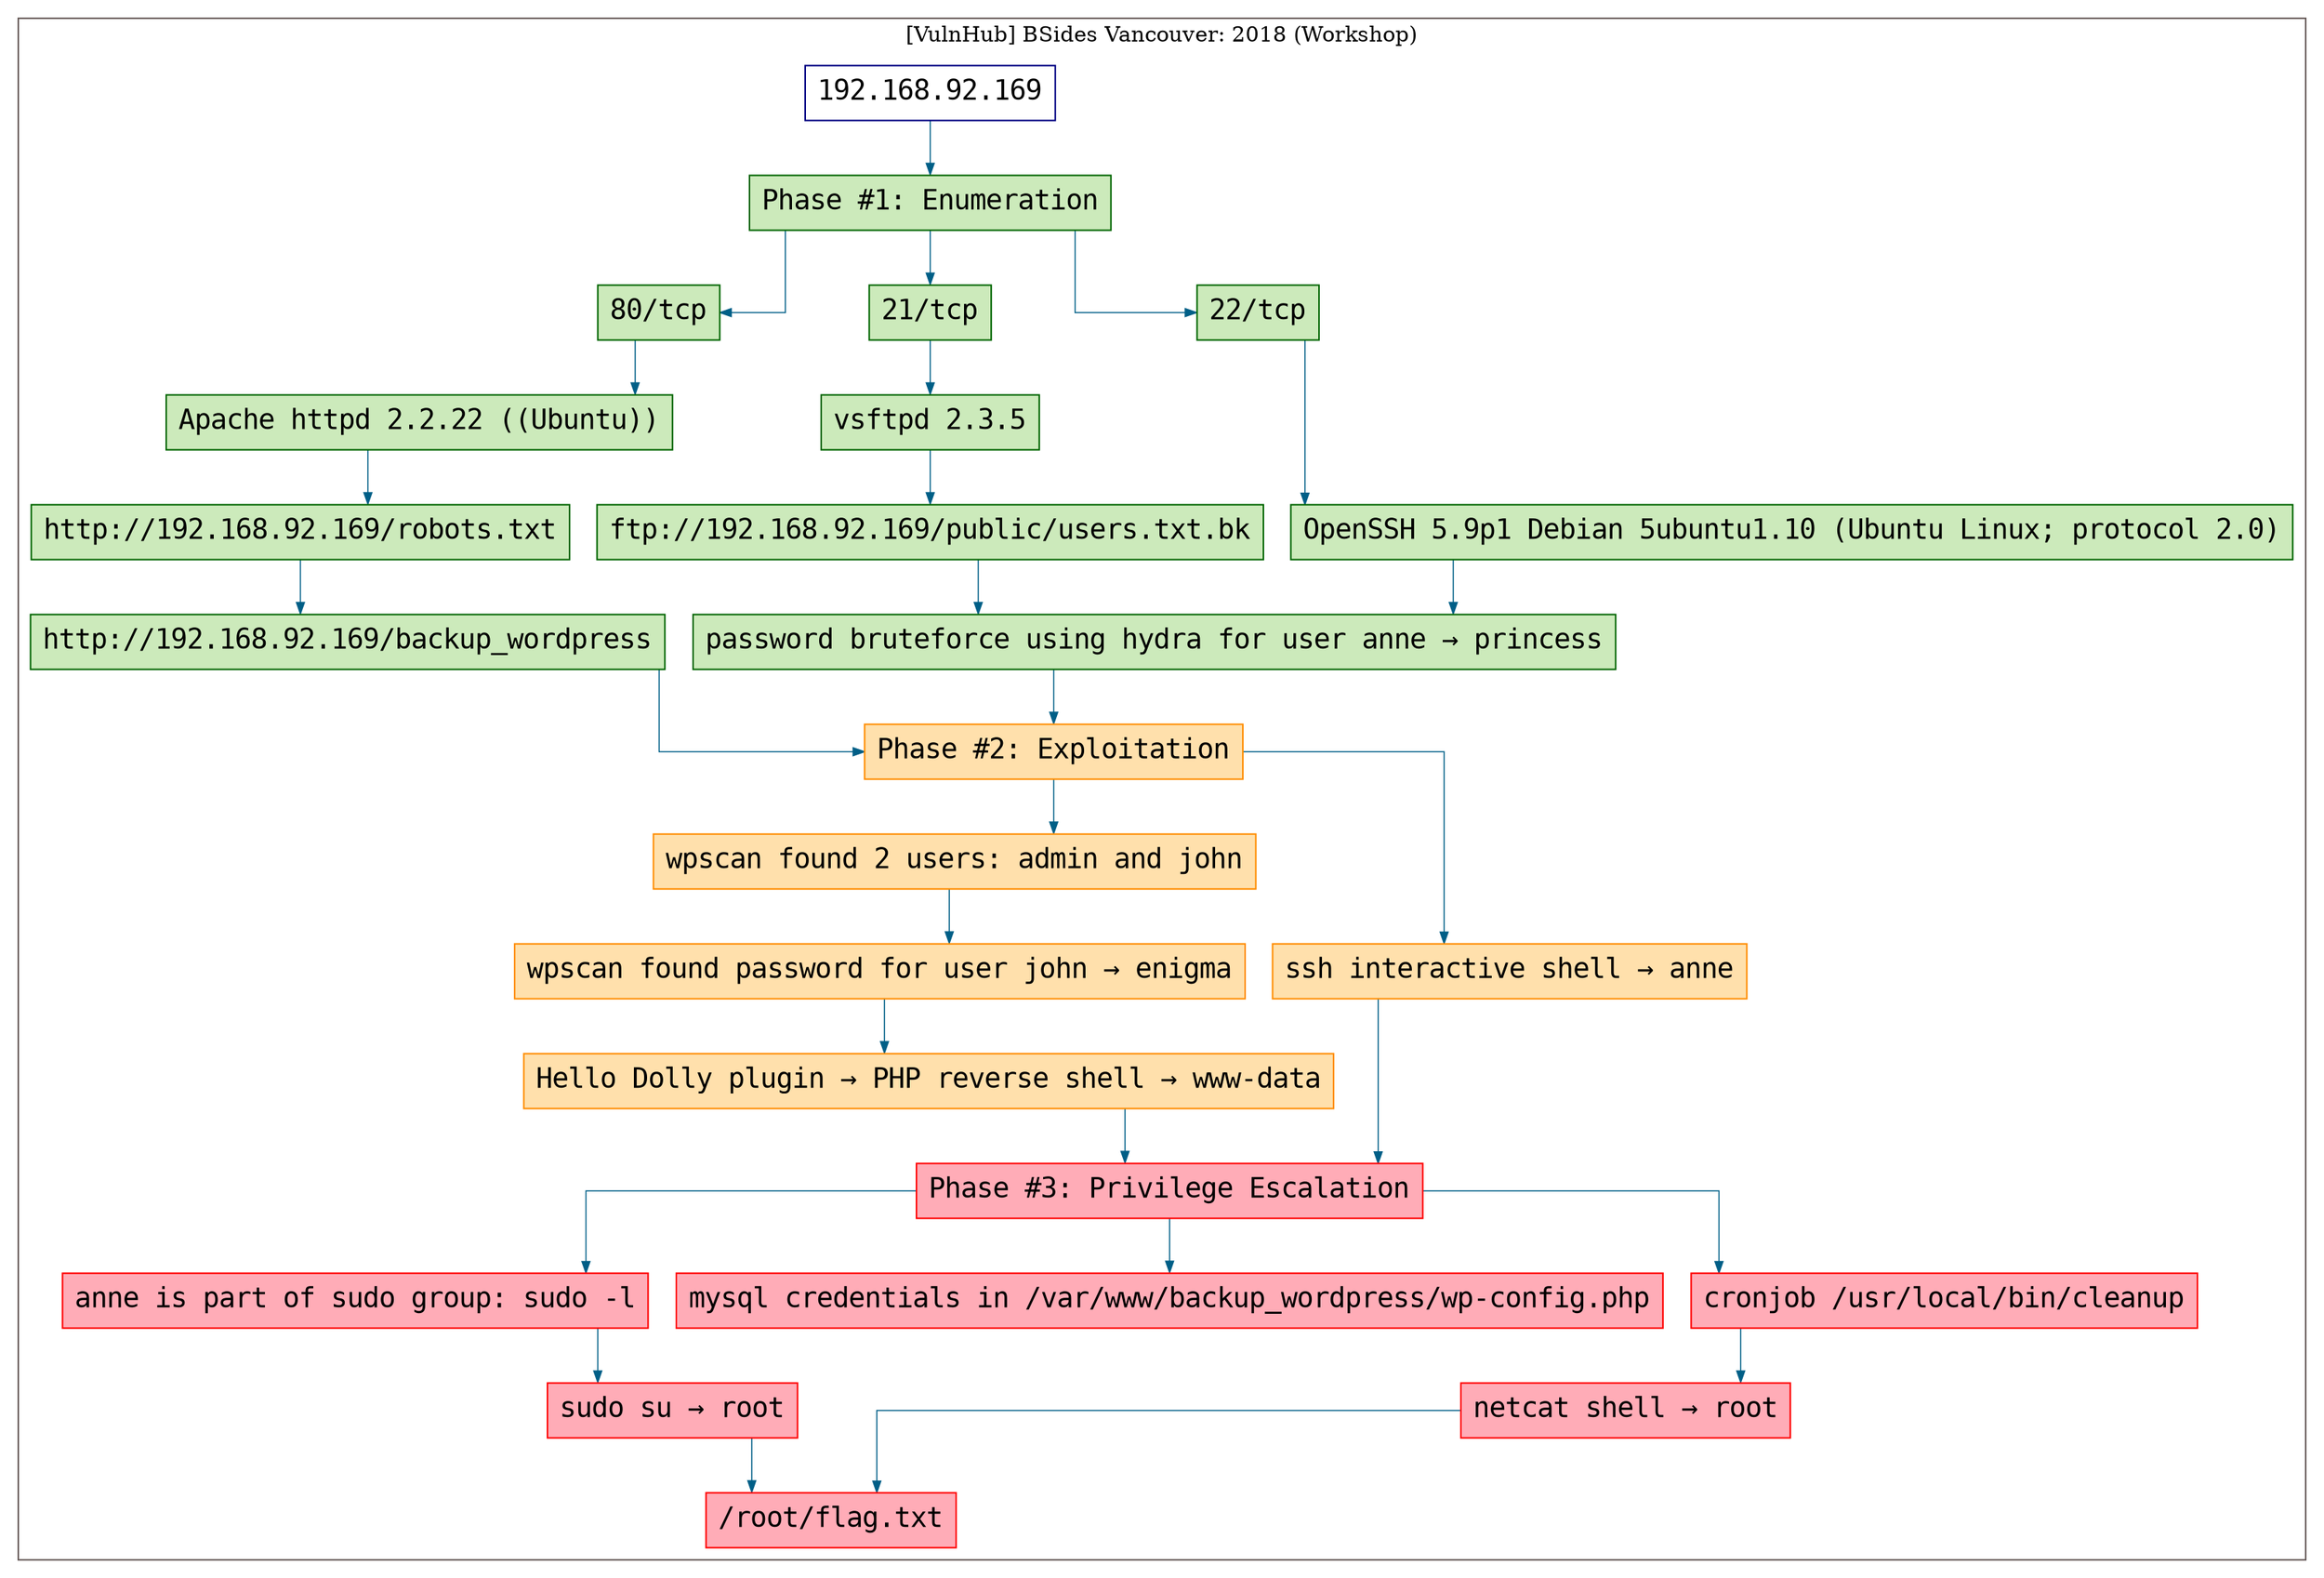 digraph G {
  #rankdir=LR;
  nodesdictep=1.0; splines="ortho"; K=0.6; overlap=scale; fixedsize=true; resolution=72; bgcolor="#ffffff"; outputorder="edgesfirst";
  node [fontname="courier" fontsize=18 shape=box width=0.25 fillcolor="white" style="filled,solid"];
  edge [style=solid color="#005f87" penwidth=0.75 arrowsize=0.75];

  0[label="192.168.92.169" color="navyblue" fillcolor="#ffffff" tooltip="[VulnHub] BSides Vancouver: 2018 (Workshop)"];
  10[label="Phase #3: Privilege Escalation" color="red" fillcolor="#ffacb7" tooltip="Phase #3:Privilege Escalation"];
  11[label="anne is part of sudo group: sudo -l" color="red" fillcolor="#ffacb7" tooltip="Phase #3:Privilege Escalation"];
  12[label="sudo su → root" color="red" fillcolor="#ffacb7" tooltip="Phase #3:Privilege Escalation"];
  13[label="/root/flag.txt" color="red" fillcolor="#ffacb7" tooltip="Phase #3:Privilege Escalation"];
  14[label="80/tcp" color="darkgreen" fillcolor="#cceabb" tooltip="Phase #1:Enumeration"];
  15[label="Apache httpd 2.2.22 ((Ubuntu))" color="darkgreen" fillcolor="#cceabb" tooltip="Phase #1:Enumeration"];
  16[label="http://192.168.92.169/robots.txt" color="darkgreen" fillcolor="#cceabb" tooltip="Phase #1:Enumeration"];
  17[label="http://192.168.92.169/backup_wordpress" color="darkgreen" fillcolor="#cceabb" tooltip="Phase #1:Enumeration"];
  18[label="wpscan found 2 users: admin and john" color="darkorange" fillcolor="#ffe0ac" tooltip="Phase #2:Exploitation"];
  19[label="wpscan found password for user john → enigma" color="darkorange" fillcolor="#ffe0ac" tooltip="Phase #2:Exploitation"];
  1[label="Phase #1: Enumeration" color="darkgreen" fillcolor="#cceabb" tooltip="Phase #1:Enumeration"];
  20[label="Hello Dolly plugin → PHP reverse shell → www-data" color="darkorange" fillcolor="#ffe0ac" tooltip="Phase #2:Exploitation"];
  21[label="mysql credentials in /var/www/backup_wordpress/wp-config.php" color="red" fillcolor="#ffacb7" tooltip="Phase #3:Privilege Escalation"];
  22[label="cronjob /usr/local/bin/cleanup" color="red" fillcolor="#ffacb7" tooltip="Phase #3:Privilege Escalation"];
  23[label="netcat shell → root" color="red" fillcolor="#ffacb7" tooltip="Phase #3:Privilege Escalation"];
  2[label="21/tcp" color="darkgreen" fillcolor="#cceabb" tooltip="Phase #1:Enumeration"];
  3[label="vsftpd 2.3.5" color="darkgreen" fillcolor="#cceabb" tooltip="Phase #1:Enumeration"];
  4[label="ftp://192.168.92.169/public/users.txt.bk" color="darkgreen" fillcolor="#cceabb" tooltip="Phase #1:Enumeration"];
  5[label="password bruteforce using hydra for user anne → princess" color="darkgreen" fillcolor="#cceabb" tooltip="Phase #1:Enumeration"];
  6[label="22/tcp" color="darkgreen" fillcolor="#cceabb" tooltip="Phase #1:Enumeration"];
  7[label="OpenSSH 5.9p1 Debian 5ubuntu1.10 (Ubuntu Linux; protocol 2.0)" color="darkgreen" fillcolor="#cceabb" tooltip="Phase #1:Enumeration"];
  8[label="Phase #2: Exploitation" color="darkorange" fillcolor="#ffe0ac" tooltip="Phase #2:Exploitation"];
  9[label="ssh interactive shell → anne" color="darkorange" fillcolor="#ffe0ac" tooltip="Phase #2:Exploitation"];

  subgraph cluster_0 {
    node [style="filled,solid"];
    label = "[VulnHub] BSides Vancouver: 2018 (Workshop)";
    color = "#665957";
    0 -> 1 [color="#005f87"];
    1 -> 14 [color="#005f87"];
    1 -> 2 [color="#005f87"];
    1 -> 6 [color="#005f87"];
    10 -> 11 [color="#005f87"];
    10 -> 21 [color="#005f87"];
    10 -> 22 [color="#005f87"];
    11 -> 12 [color="#005f87"];
    12 -> 13 [color="#005f87"];
    14 -> 15 [color="#005f87"];
    15 -> 16 [color="#005f87"];
    16 -> 17 [color="#005f87"];
    17 -> 8 [color="#005f87"];
    18 -> 19 [color="#005f87"];
    19 -> 20 [color="#005f87"];
    2 -> 3 [color="#005f87"];
    20 -> 10 [color="#005f87"];
    22 -> 23 [color="#005f87"];
    23 -> 13 [color="#005f87"];
    3 -> 4 [color="#005f87"];
    4 -> 5 [color="#005f87"];
    5 -> 8 [color="#005f87"];
    6 -> 7 [color="#005f87"];
    7 -> 5 [color="#005f87"];
    8 -> 18 [color="#005f87"];
    8 -> 9 [color="#005f87"];
    9 -> 10 [color="#005f87"];
  }
}
